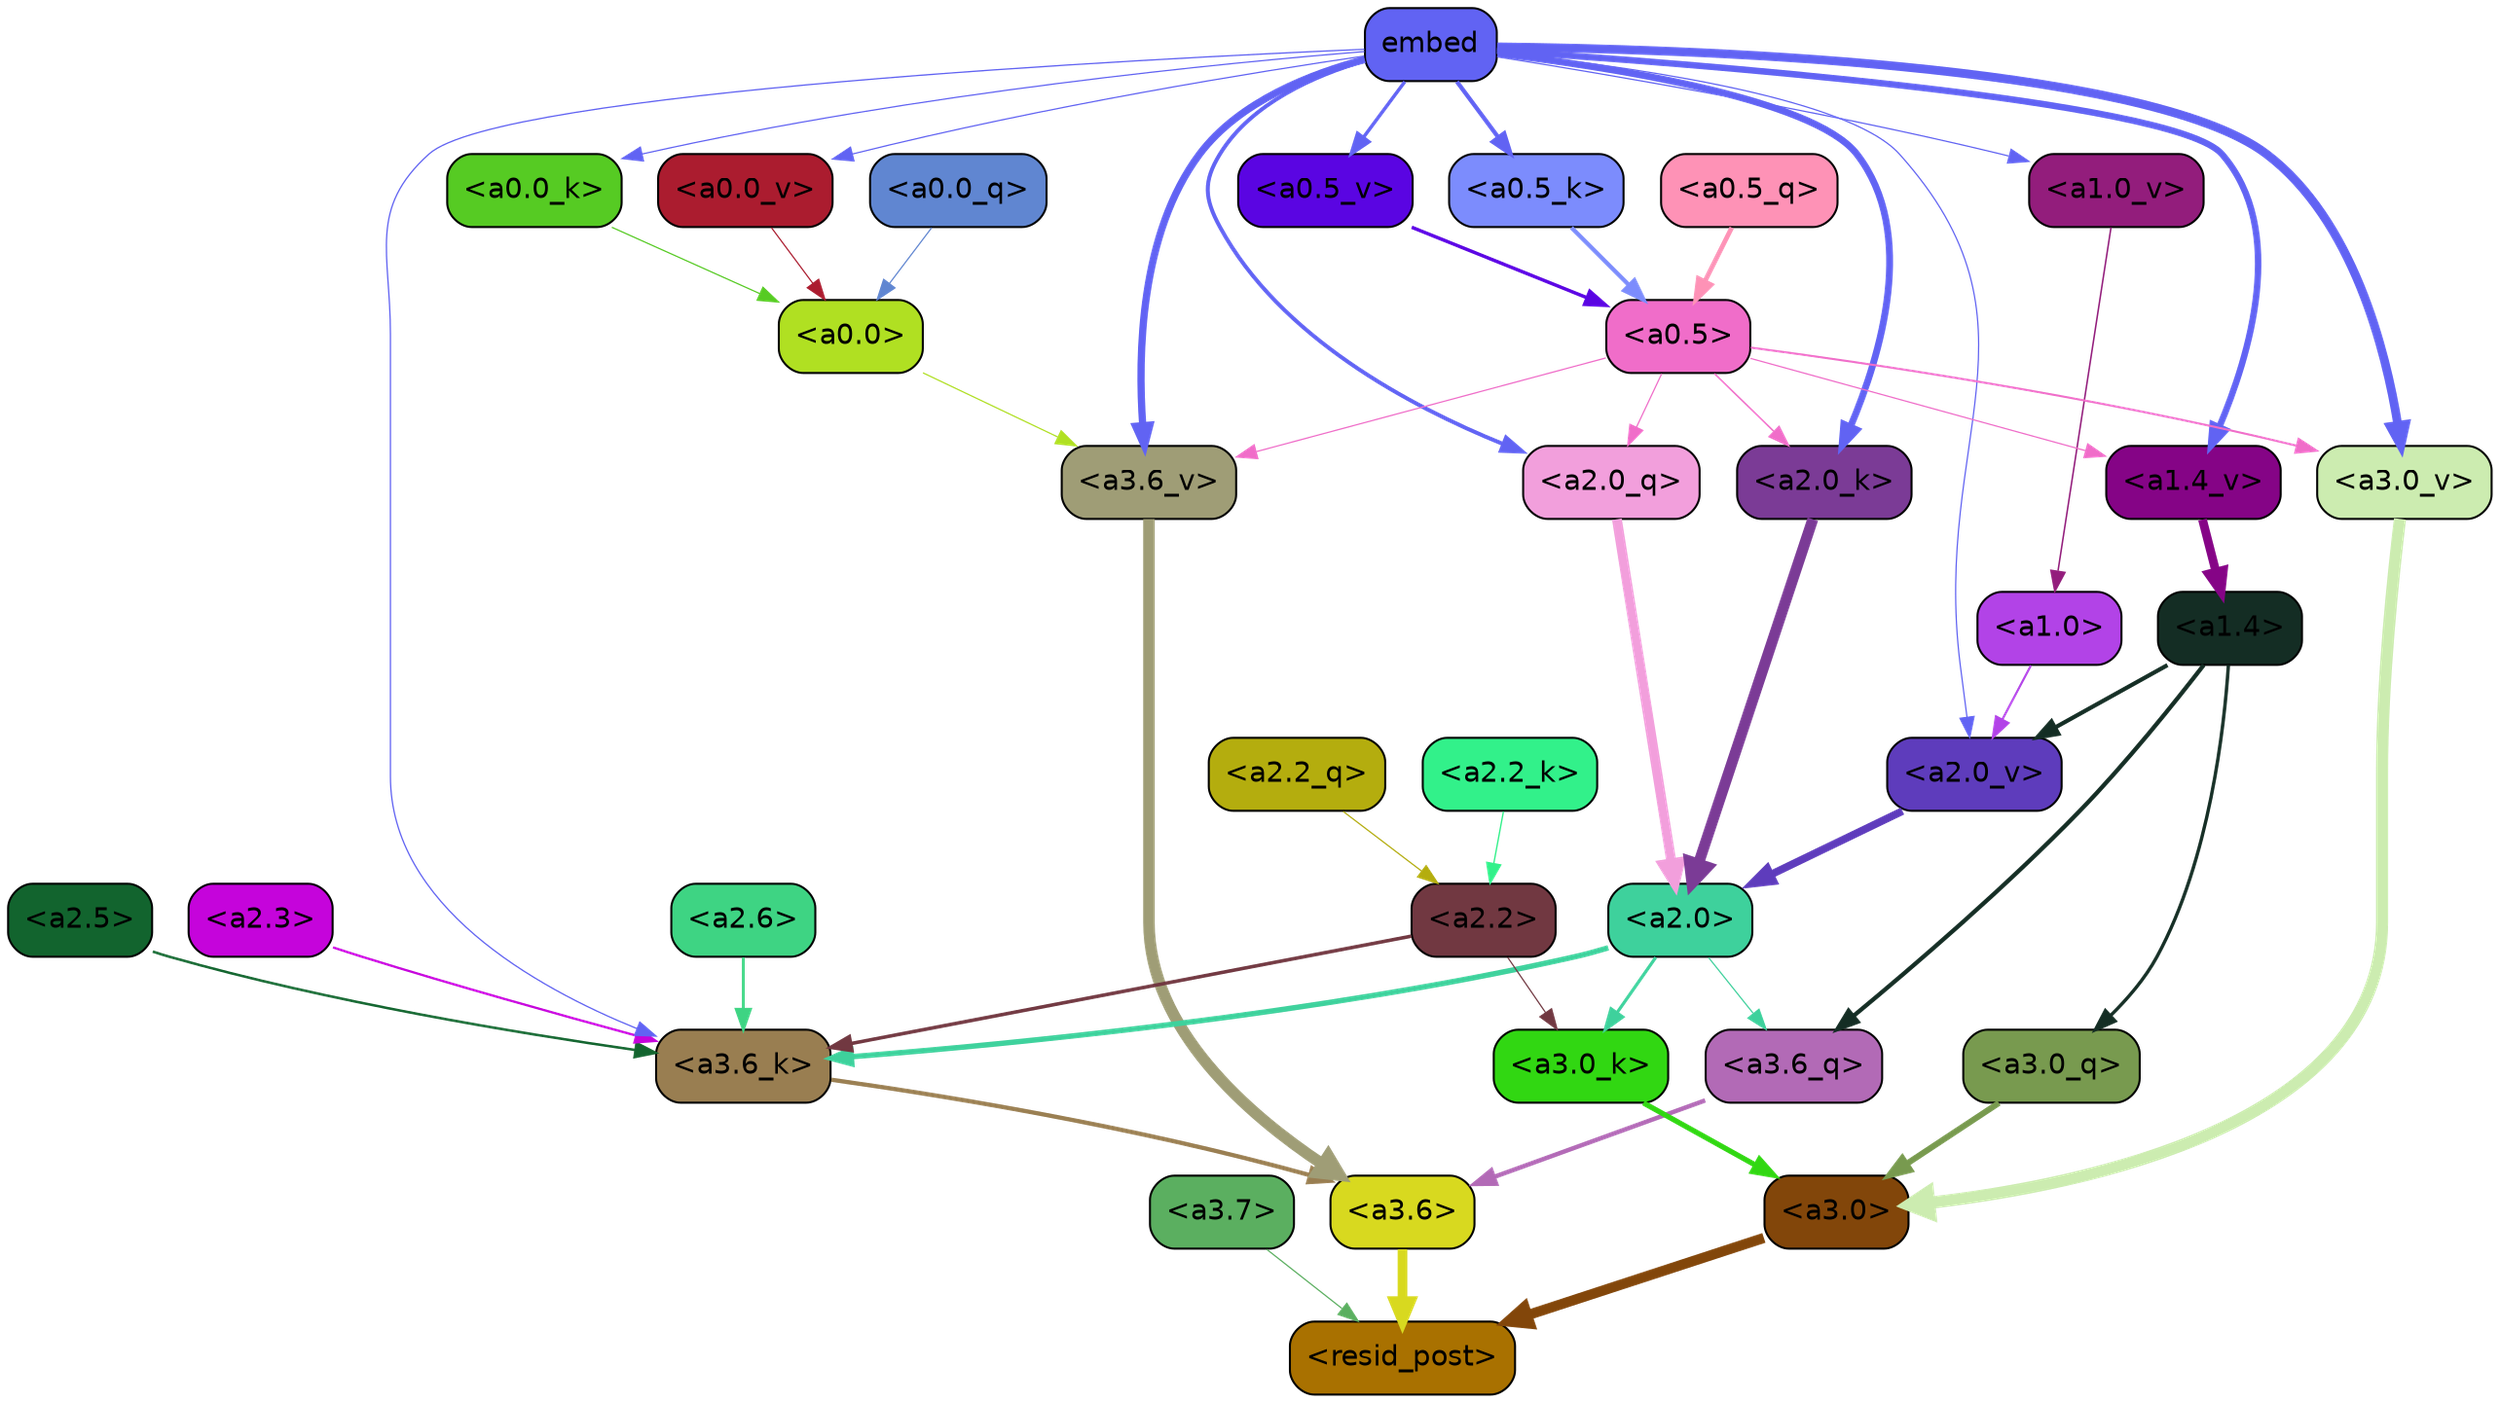 strict digraph "" {
	graph [bgcolor=transparent,
		layout=dot,
		overlap=false,
		splines=true
	];
	"<a3.7>"	[color=black,
		fillcolor="#5baf60",
		fontname=Helvetica,
		shape=box,
		style="filled, rounded"];
	"<resid_post>"	[color=black,
		fillcolor="#a97100",
		fontname=Helvetica,
		shape=box,
		style="filled, rounded"];
	"<a3.7>" -> "<resid_post>"	[color="#5baf60",
		penwidth=0.6];
	"<a3.6>"	[color=black,
		fillcolor="#d8d91f",
		fontname=Helvetica,
		shape=box,
		style="filled, rounded"];
	"<a3.6>" -> "<resid_post>"	[color="#d8d91f",
		penwidth=4.748674273490906];
	"<a3.0>"	[color=black,
		fillcolor="#82460a",
		fontname=Helvetica,
		shape=box,
		style="filled, rounded"];
	"<a3.0>" -> "<resid_post>"	[color="#82460a",
		penwidth=5.004031300544739];
	"<a3.6_q>"	[color=black,
		fillcolor="#b26ab6",
		fontname=Helvetica,
		shape=box,
		style="filled, rounded"];
	"<a3.6_q>" -> "<a3.6>"	[color="#b26ab6",
		penwidth=2.1656854450702667];
	"<a3.0_q>"	[color=black,
		fillcolor="#789a4f",
		fontname=Helvetica,
		shape=box,
		style="filled, rounded"];
	"<a3.0_q>" -> "<a3.0>"	[color="#789a4f",
		penwidth=2.95696559548378];
	"<a3.6_k>"	[color=black,
		fillcolor="#997e51",
		fontname=Helvetica,
		shape=box,
		style="filled, rounded"];
	"<a3.6_k>" -> "<a3.6>"	[color="#997e51",
		penwidth=2.086437076330185];
	"<a3.0_k>"	[color=black,
		fillcolor="#31d712",
		fontname=Helvetica,
		shape=box,
		style="filled, rounded"];
	"<a3.0_k>" -> "<a3.0>"	[color="#31d712",
		penwidth=2.5988530814647675];
	"<a3.6_v>"	[color=black,
		fillcolor="#9f9d76",
		fontname=Helvetica,
		shape=box,
		style="filled, rounded"];
	"<a3.6_v>" -> "<a3.6>"	[color="#9f9d76",
		penwidth=5.669987380504608];
	"<a3.0_v>"	[color=black,
		fillcolor="#ccecb0",
		fontname=Helvetica,
		shape=box,
		style="filled, rounded"];
	"<a3.0_v>" -> "<a3.0>"	[color="#ccecb0",
		penwidth=5.9515902400016785];
	"<a2.0>"	[color=black,
		fillcolor="#3ed19c",
		fontname=Helvetica,
		shape=box,
		style="filled, rounded"];
	"<a2.0>" -> "<a3.6_q>"	[color="#3ed19c",
		penwidth=0.6];
	"<a2.0>" -> "<a3.6_k>"	[color="#3ed19c",
		penwidth=2.6423546075820923];
	"<a2.0>" -> "<a3.0_k>"	[color="#3ed19c",
		penwidth=1.5482127666473389];
	"<a1.4>"	[color=black,
		fillcolor="#142d24",
		fontname=Helvetica,
		shape=box,
		style="filled, rounded"];
	"<a1.4>" -> "<a3.6_q>"	[color="#142d24",
		penwidth=2.1035547256469727];
	"<a1.4>" -> "<a3.0_q>"	[color="#142d24",
		penwidth=1.6541699171066284];
	"<a2.0_v>"	[color=black,
		fillcolor="#5e3cbc",
		fontname=Helvetica,
		shape=box,
		style="filled, rounded"];
	"<a1.4>" -> "<a2.0_v>"	[color="#142d24",
		penwidth=2.048949420452118];
	"<a2.6>"	[color=black,
		fillcolor="#3ed483",
		fontname=Helvetica,
		shape=box,
		style="filled, rounded"];
	"<a2.6>" -> "<a3.6_k>"	[color="#3ed483",
		penwidth=1.3718644380569458];
	"<a2.5>"	[color=black,
		fillcolor="#12642e",
		fontname=Helvetica,
		shape=box,
		style="filled, rounded"];
	"<a2.5>" -> "<a3.6_k>"	[color="#12642e",
		penwidth=1.231603980064392];
	"<a2.3>"	[color=black,
		fillcolor="#c504db",
		fontname=Helvetica,
		shape=box,
		style="filled, rounded"];
	"<a2.3>" -> "<a3.6_k>"	[color="#c504db",
		penwidth=1.1117559671401978];
	"<a2.2>"	[color=black,
		fillcolor="#713841",
		fontname=Helvetica,
		shape=box,
		style="filled, rounded"];
	"<a2.2>" -> "<a3.6_k>"	[color="#713841",
		penwidth=1.7315057516098022];
	"<a2.2>" -> "<a3.0_k>"	[color="#713841",
		penwidth=0.6];
	embed	[color=black,
		fillcolor="#6163f3",
		fontname=Helvetica,
		shape=box,
		style="filled, rounded"];
	embed -> "<a3.6_k>"	[color="#6163f3",
		penwidth=0.6229734420776367];
	embed -> "<a3.6_v>"	[color="#6163f3",
		penwidth=3.56406831741333];
	embed -> "<a3.0_v>"	[color="#6163f3",
		penwidth=4.293717980384827];
	"<a2.0_q>"	[color=black,
		fillcolor="#f29fdc",
		fontname=Helvetica,
		shape=box,
		style="filled, rounded"];
	embed -> "<a2.0_q>"	[color="#6163f3",
		penwidth=1.9479764699935913];
	"<a2.0_k>"	[color=black,
		fillcolor="#7b3b96",
		fontname=Helvetica,
		shape=box,
		style="filled, rounded"];
	embed -> "<a2.0_k>"	[color="#6163f3",
		penwidth=3.348647713661194];
	embed -> "<a2.0_v>"	[color="#6163f3",
		penwidth=0.6];
	"<a1.4_v>"	[color=black,
		fillcolor="#850486",
		fontname=Helvetica,
		shape=box,
		style="filled, rounded"];
	embed -> "<a1.4_v>"	[color="#6163f3",
		penwidth=3.1658360958099365];
	"<a1.0_v>"	[color=black,
		fillcolor="#931d7c",
		fontname=Helvetica,
		shape=box,
		style="filled, rounded"];
	embed -> "<a1.0_v>"	[color="#6163f3",
		penwidth=0.6];
	"<a0.5_k>"	[color=black,
		fillcolor="#7c8cfd",
		fontname=Helvetica,
		shape=box,
		style="filled, rounded"];
	embed -> "<a0.5_k>"	[color="#6163f3",
		penwidth=2.0782761573791504];
	"<a0.0_k>"	[color=black,
		fillcolor="#56cb23",
		fontname=Helvetica,
		shape=box,
		style="filled, rounded"];
	embed -> "<a0.0_k>"	[color="#6163f3",
		penwidth=0.6];
	"<a0.5_v>"	[color=black,
		fillcolor="#5a05e2",
		fontname=Helvetica,
		shape=box,
		style="filled, rounded"];
	embed -> "<a0.5_v>"	[color="#6163f3",
		penwidth=1.6795666217803955];
	"<a0.0_v>"	[color=black,
		fillcolor="#ab1c2f",
		fontname=Helvetica,
		shape=box,
		style="filled, rounded"];
	embed -> "<a0.0_v>"	[color="#6163f3",
		penwidth=0.6];
	"<a0.5>"	[color=black,
		fillcolor="#f06dc9",
		fontname=Helvetica,
		shape=box,
		style="filled, rounded"];
	"<a0.5>" -> "<a3.6_v>"	[color="#f06dc9",
		penwidth=0.6];
	"<a0.5>" -> "<a3.0_v>"	[color="#f06dc9",
		penwidth=0.9916514158248901];
	"<a0.5>" -> "<a2.0_q>"	[color="#f06dc9",
		penwidth=0.6];
	"<a0.5>" -> "<a2.0_k>"	[color="#f06dc9",
		penwidth=0.7479127645492554];
	"<a0.5>" -> "<a1.4_v>"	[color="#f06dc9",
		penwidth=0.6];
	"<a0.0>"	[color=black,
		fillcolor="#b0e022",
		fontname=Helvetica,
		shape=box,
		style="filled, rounded"];
	"<a0.0>" -> "<a3.6_v>"	[color="#b0e022",
		penwidth=0.6];
	"<a2.2_q>"	[color=black,
		fillcolor="#b4ad0e",
		fontname=Helvetica,
		shape=box,
		style="filled, rounded"];
	"<a2.2_q>" -> "<a2.2>"	[color="#b4ad0e",
		penwidth=0.6068362593650818];
	"<a2.0_q>" -> "<a2.0>"	[color="#f29fdc",
		penwidth=4.801594913005829];
	"<a2.2_k>"	[color=black,
		fillcolor="#32f18a",
		fontname=Helvetica,
		shape=box,
		style="filled, rounded"];
	"<a2.2_k>" -> "<a2.2>"	[color="#32f18a",
		penwidth=0.6648573875427246];
	"<a2.0_k>" -> "<a2.0>"	[color="#7b3b96",
		penwidth=5.364346981048584];
	"<a2.0_v>" -> "<a2.0>"	[color="#5e3cbc",
		penwidth=3.76983106136322];
	"<a1.0>"	[color=black,
		fillcolor="#b243e7",
		fontname=Helvetica,
		shape=box,
		style="filled, rounded"];
	"<a1.0>" -> "<a2.0_v>"	[color="#b243e7",
		penwidth=1.0333166718482971];
	"<a1.4_v>" -> "<a1.4>"	[color="#850486",
		penwidth=4.295930981636047];
	"<a1.0_v>" -> "<a1.0>"	[color="#931d7c",
		penwidth=0.7506231069564819];
	"<a0.5_q>"	[color=black,
		fillcolor="#fe92b6",
		fontname=Helvetica,
		shape=box,
		style="filled, rounded"];
	"<a0.5_q>" -> "<a0.5>"	[color="#fe92b6",
		penwidth=2.30334210395813];
	"<a0.0_q>"	[color=black,
		fillcolor="#6086d1",
		fontname=Helvetica,
		shape=box,
		style="filled, rounded"];
	"<a0.0_q>" -> "<a0.0>"	[color="#6086d1",
		penwidth=0.6];
	"<a0.5_k>" -> "<a0.5>"	[color="#7c8cfd",
		penwidth=2.078277349472046];
	"<a0.0_k>" -> "<a0.0>"	[color="#56cb23",
		penwidth=0.6];
	"<a0.5_v>" -> "<a0.5>"	[color="#5a05e2",
		penwidth=1.6795680522918701];
	"<a0.0_v>" -> "<a0.0>"	[color="#ab1c2f",
		penwidth=0.6];
}
